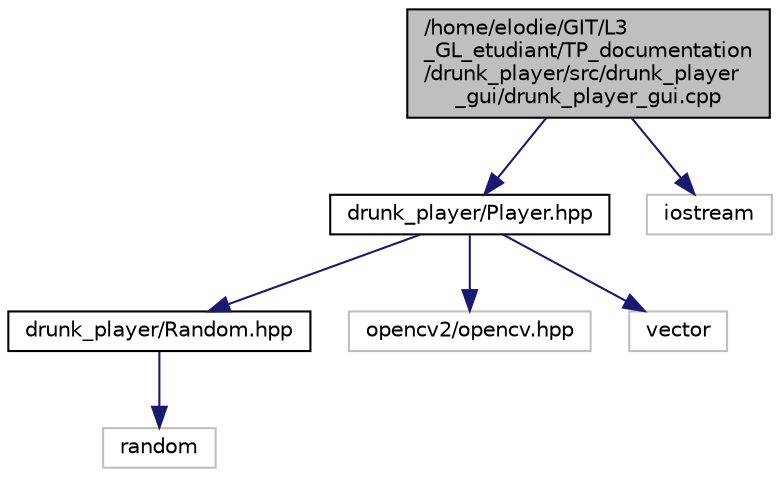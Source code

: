 digraph "/home/elodie/GIT/L3_GL_etudiant/TP_documentation/drunk_player/src/drunk_player_gui/drunk_player_gui.cpp"
{
  edge [fontname="Helvetica",fontsize="10",labelfontname="Helvetica",labelfontsize="10"];
  node [fontname="Helvetica",fontsize="10",shape=record];
  Node1 [label="/home/elodie/GIT/L3\l_GL_etudiant/TP_documentation\l/drunk_player/src/drunk_player\l_gui/drunk_player_gui.cpp",height=0.2,width=0.4,color="black", fillcolor="grey75", style="filled", fontcolor="black"];
  Node1 -> Node2 [color="midnightblue",fontsize="10",style="solid"];
  Node2 [label="drunk_player/Player.hpp",height=0.2,width=0.4,color="black", fillcolor="white", style="filled",URL="$Player_8hpp.html"];
  Node2 -> Node3 [color="midnightblue",fontsize="10",style="solid"];
  Node3 [label="drunk_player/Random.hpp",height=0.2,width=0.4,color="black", fillcolor="white", style="filled",URL="$Random_8hpp.html"];
  Node3 -> Node4 [color="midnightblue",fontsize="10",style="solid"];
  Node4 [label="random",height=0.2,width=0.4,color="grey75", fillcolor="white", style="filled"];
  Node2 -> Node5 [color="midnightblue",fontsize="10",style="solid"];
  Node5 [label="opencv2/opencv.hpp",height=0.2,width=0.4,color="grey75", fillcolor="white", style="filled"];
  Node2 -> Node6 [color="midnightblue",fontsize="10",style="solid"];
  Node6 [label="vector",height=0.2,width=0.4,color="grey75", fillcolor="white", style="filled"];
  Node1 -> Node7 [color="midnightblue",fontsize="10",style="solid"];
  Node7 [label="iostream",height=0.2,width=0.4,color="grey75", fillcolor="white", style="filled"];
}
